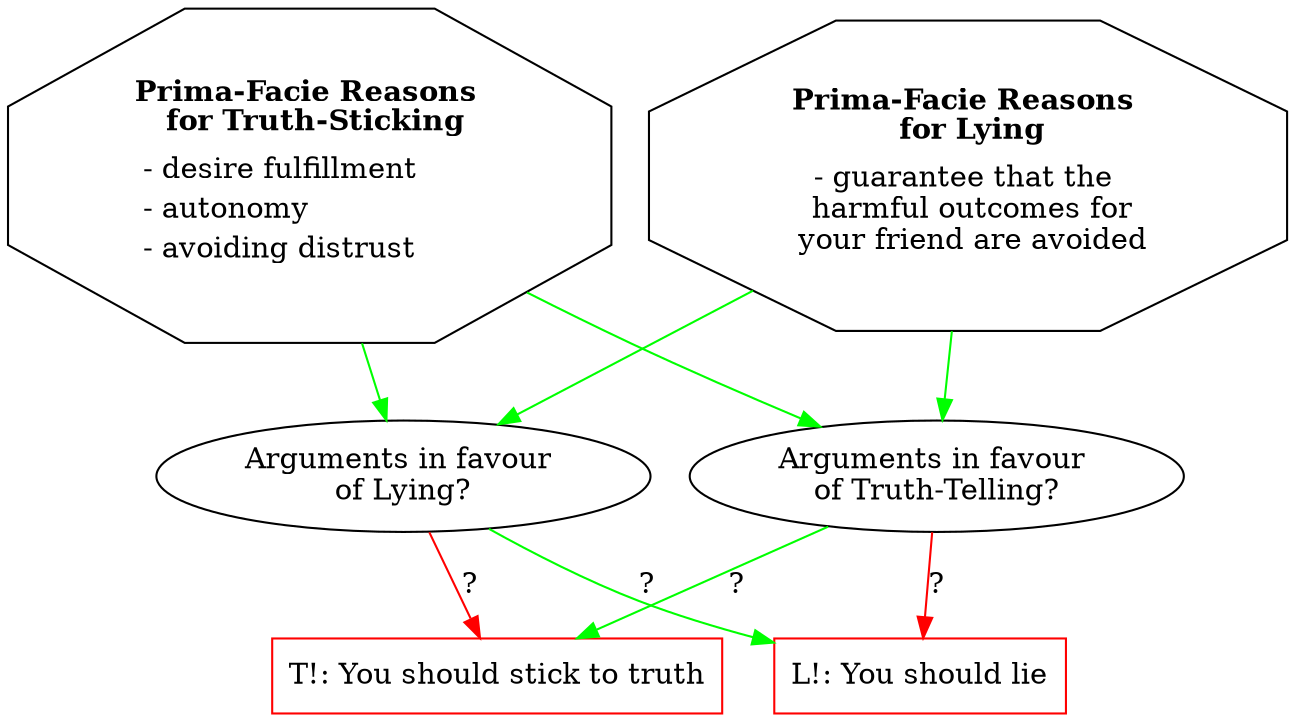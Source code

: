 digraph G {
  /*splines="FALSE"; */

  /* Entities */
 PFRT [
    shape=octagon
    label=<

      <table border='0' cellborder='0' cellspacing='0'>
        <tr><td><b>Prima-Facie Reasons <br/> for Truth-Sticking</b></td></tr>
        <tr><td cellpadding='4'>
          <table border="0" cellborder='0' cellspacing='0'>
            <tr><td align="left">- desire fulfillment  </td></tr>
            <tr><td align="left">- autonomy </td></tr>
            <tr><td align="left">- avoiding distrust</td></tr>
          </table>
        </td>
        </tr>
      </table>
    >];

 PFRL [
    shape=octagon
    label=<

      <table border='0' cellborder='0' cellspacing='0'>
        <tr><td><b>Prima-Facie Reasons <br/> for Lying</b></td></tr>
        <tr><td cellpadding='4'>
          <table border="0" cellborder='0' cellspacing='0'>
            <tr><td align="left">- guarantee that the <br/>  harmful outcomes for <br/> your friend are avoided</td></tr>
          </table>
        </td>
        </tr>
      </table>
    >];

  LA [label="Arguments in favour \nof Lying?", shape="ellipse"]
  TA [label="Arguments in favour \nof Truth-Telling?", shape=ellipse]
  /*A3 [label="Debunking Arguments", shape=ellipse] */

  T1 [label="T!: You should stick to truth", shape=box, color=red]
  T2 [label="L!: You should lie", shape=box, color=red]
  
  /* Relationships */
  PFRT -> {LA; TA} [color=green]
  PFRL -> {LA; TA} [color=green]

  LA -> T1[label="?", color=red]
  LA -> T2[label="?", color=green]
  TA -> T1[label="?", color=green]
  TA -> T2[label="?", color=red]

  /* Ranks */
  /* { rank=|same,min,max,# max is bottom|; shortName; }; */
}